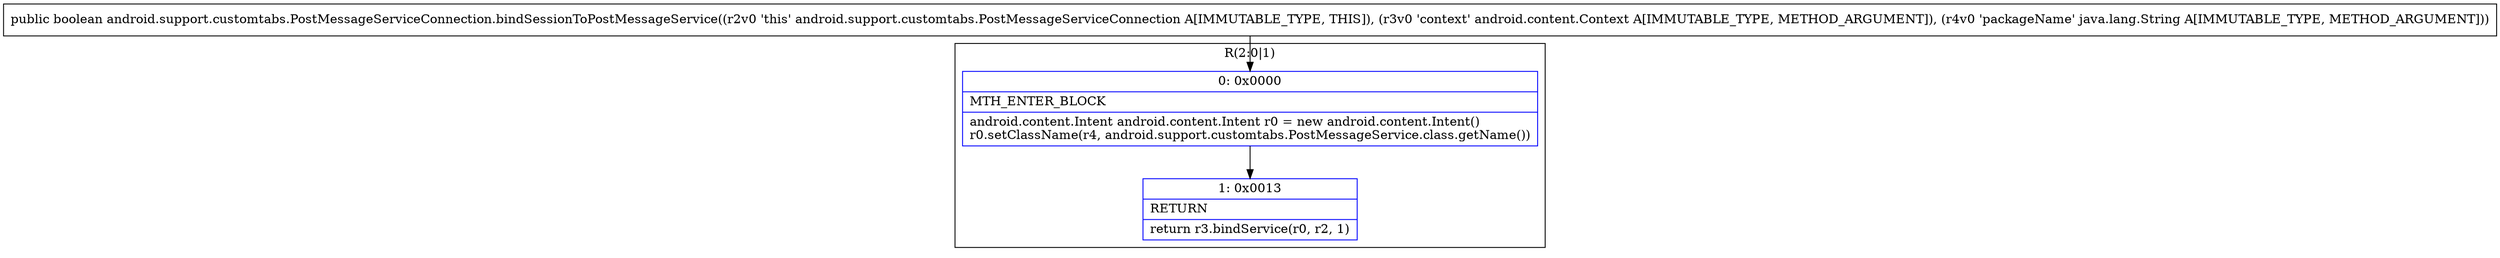 digraph "CFG forandroid.support.customtabs.PostMessageServiceConnection.bindSessionToPostMessageService(Landroid\/content\/Context;Ljava\/lang\/String;)Z" {
subgraph cluster_Region_237029387 {
label = "R(2:0|1)";
node [shape=record,color=blue];
Node_0 [shape=record,label="{0\:\ 0x0000|MTH_ENTER_BLOCK\l|android.content.Intent android.content.Intent r0 = new android.content.Intent()\lr0.setClassName(r4, android.support.customtabs.PostMessageService.class.getName())\l}"];
Node_1 [shape=record,label="{1\:\ 0x0013|RETURN\l|return r3.bindService(r0, r2, 1)\l}"];
}
MethodNode[shape=record,label="{public boolean android.support.customtabs.PostMessageServiceConnection.bindSessionToPostMessageService((r2v0 'this' android.support.customtabs.PostMessageServiceConnection A[IMMUTABLE_TYPE, THIS]), (r3v0 'context' android.content.Context A[IMMUTABLE_TYPE, METHOD_ARGUMENT]), (r4v0 'packageName' java.lang.String A[IMMUTABLE_TYPE, METHOD_ARGUMENT])) }"];
MethodNode -> Node_0;
Node_0 -> Node_1;
}

